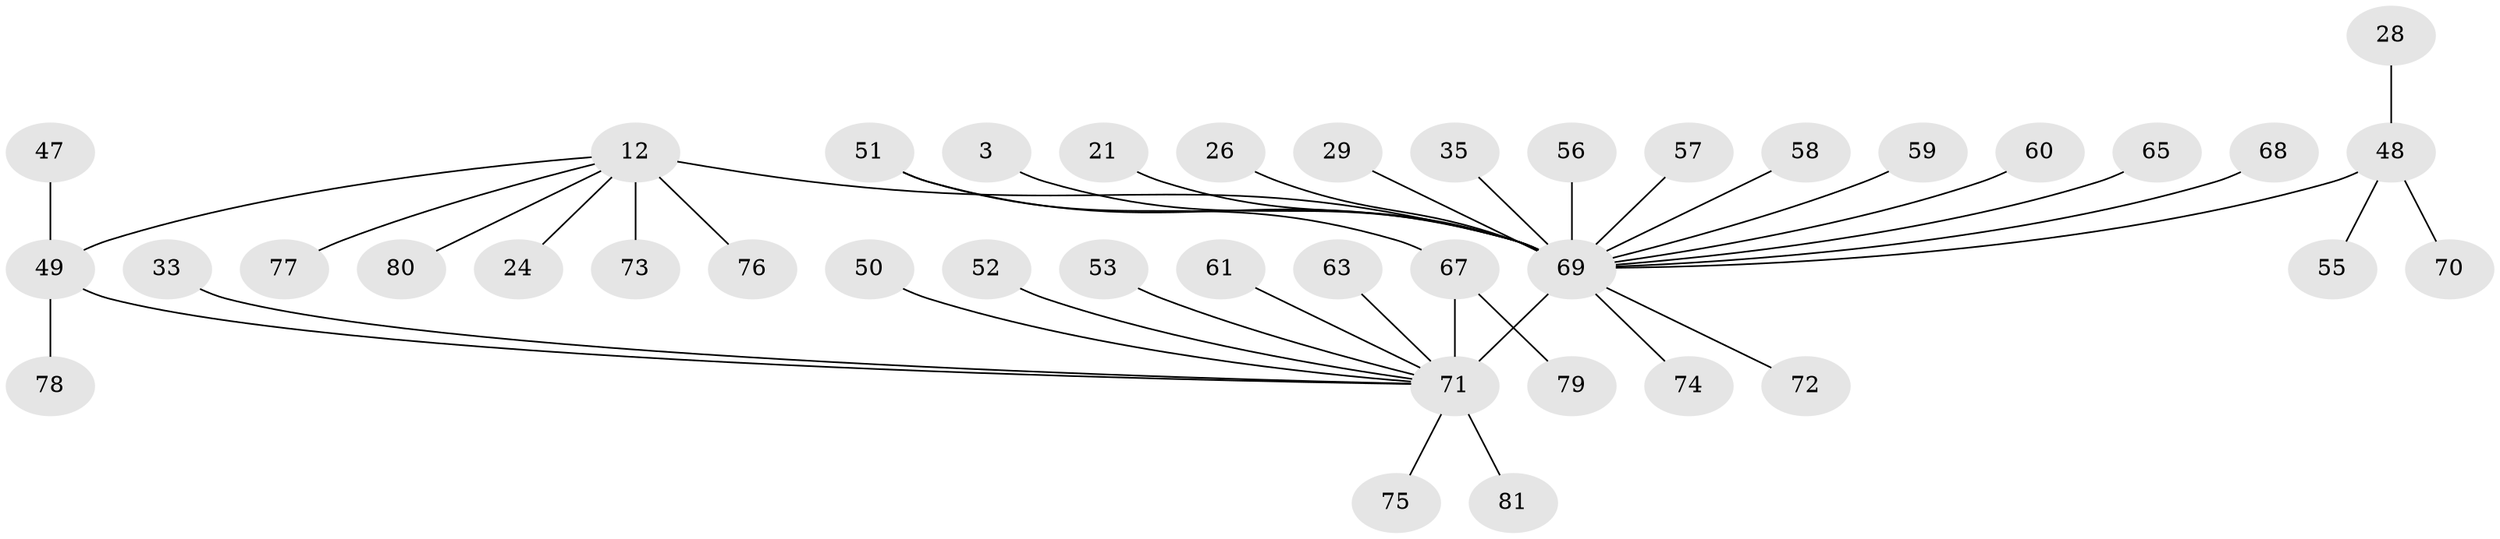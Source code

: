 // original degree distribution, {10: 0.024691358024691357, 4: 0.037037037037037035, 3: 0.04938271604938271, 6: 0.024691358024691357, 8: 0.07407407407407407, 5: 0.04938271604938271, 9: 0.012345679012345678, 12: 0.012345679012345678, 1: 0.5308641975308642, 2: 0.18518518518518517}
// Generated by graph-tools (version 1.1) at 2025/55/03/09/25 04:55:29]
// undirected, 40 vertices, 41 edges
graph export_dot {
graph [start="1"]
  node [color=gray90,style=filled];
  3 [super="+2"];
  12 [super="+9"];
  21;
  24;
  26;
  28;
  29;
  33;
  35;
  47 [super="+34"];
  48 [super="+14"];
  49 [super="+11+31"];
  50;
  51;
  52;
  53;
  55;
  56;
  57;
  58;
  59;
  60 [super="+30"];
  61;
  63;
  65;
  67 [super="+45+8"];
  68 [super="+38+39"];
  69 [super="+32+64+66"];
  70;
  71 [super="+46+37+54"];
  72;
  73;
  74;
  75;
  76;
  77;
  78;
  79 [super="+36"];
  80 [super="+23"];
  81;
  3 -- 69 [weight=5];
  12 -- 69 [weight=6];
  12 -- 73;
  12 -- 76;
  12 -- 77;
  12 -- 24;
  12 -- 80;
  12 -- 49 [weight=4];
  21 -- 69;
  26 -- 69;
  28 -- 48;
  29 -- 69;
  33 -- 71;
  35 -- 69;
  47 -- 49;
  48 -- 69 [weight=4];
  48 -- 70;
  48 -- 55;
  49 -- 71;
  49 -- 78;
  50 -- 71;
  51 -- 69;
  51 -- 67;
  52 -- 71;
  53 -- 71;
  56 -- 69;
  57 -- 69;
  58 -- 69;
  59 -- 69;
  60 -- 69;
  61 -- 71;
  63 -- 71;
  65 -- 69;
  67 -- 71 [weight=4];
  67 -- 79;
  68 -- 69 [weight=2];
  69 -- 71 [weight=9];
  69 -- 72;
  69 -- 74;
  71 -- 75;
  71 -- 81;
}
